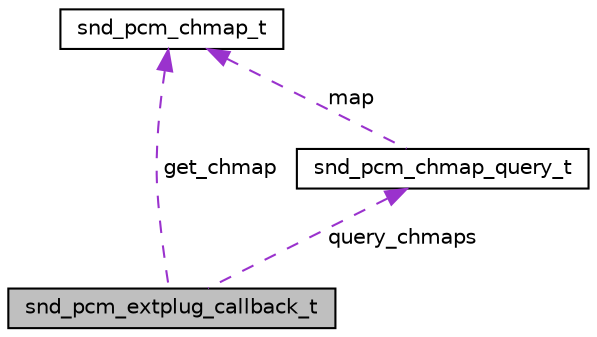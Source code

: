 digraph "snd_pcm_extplug_callback_t"
{
  edge [fontname="Helvetica",fontsize="10",labelfontname="Helvetica",labelfontsize="10"];
  node [fontname="Helvetica",fontsize="10",shape=record];
  Node1 [label="snd_pcm_extplug_callback_t",height=0.2,width=0.4,color="black", fillcolor="grey75", style="filled", fontcolor="black"];
  Node2 -> Node1 [dir="back",color="darkorchid3",fontsize="10",style="dashed",label=" get_chmap" ,fontname="Helvetica"];
  Node2 [label="snd_pcm_chmap_t",height=0.2,width=0.4,color="black", fillcolor="white", style="filled",URL="$structsnd__pcm__chmap__t.html"];
  Node3 -> Node1 [dir="back",color="darkorchid3",fontsize="10",style="dashed",label=" query_chmaps" ,fontname="Helvetica"];
  Node3 [label="snd_pcm_chmap_query_t",height=0.2,width=0.4,color="black", fillcolor="white", style="filled",URL="$structsnd__pcm__chmap__query__t.html"];
  Node2 -> Node3 [dir="back",color="darkorchid3",fontsize="10",style="dashed",label=" map" ,fontname="Helvetica"];
}
